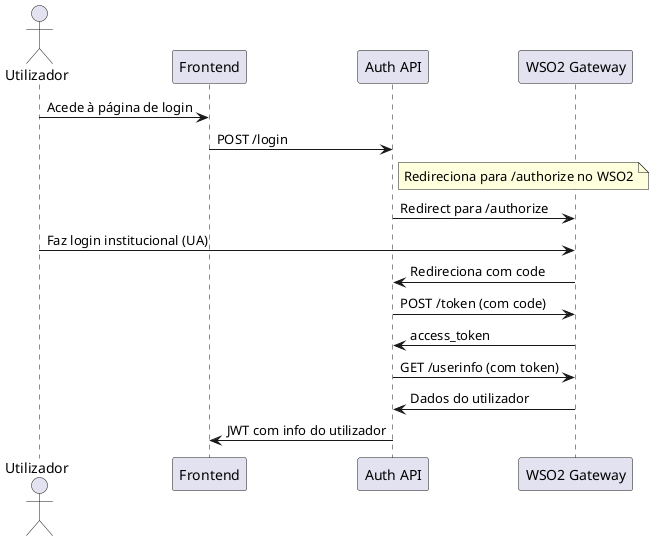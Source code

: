 @startuml
actor Utilizador
participant Frontend
participant "Auth API" as Auth
participant "WSO2 Gateway" as WSO2

Utilizador -> Frontend : Acede à página de login
Frontend -> Auth : POST /login
note right of Auth : Redireciona para /authorize no WSO2

Auth -> WSO2 : Redirect para /authorize
Utilizador -> WSO2 : Faz login institucional (UA)
WSO2 -> Auth : Redireciona com code

Auth -> WSO2 : POST /token (com code)
WSO2 -> Auth : access_token
Auth -> WSO2 : GET /userinfo (com token)
WSO2 -> Auth : Dados do utilizador
Auth -> Frontend : JWT com info do utilizador

@enduml
